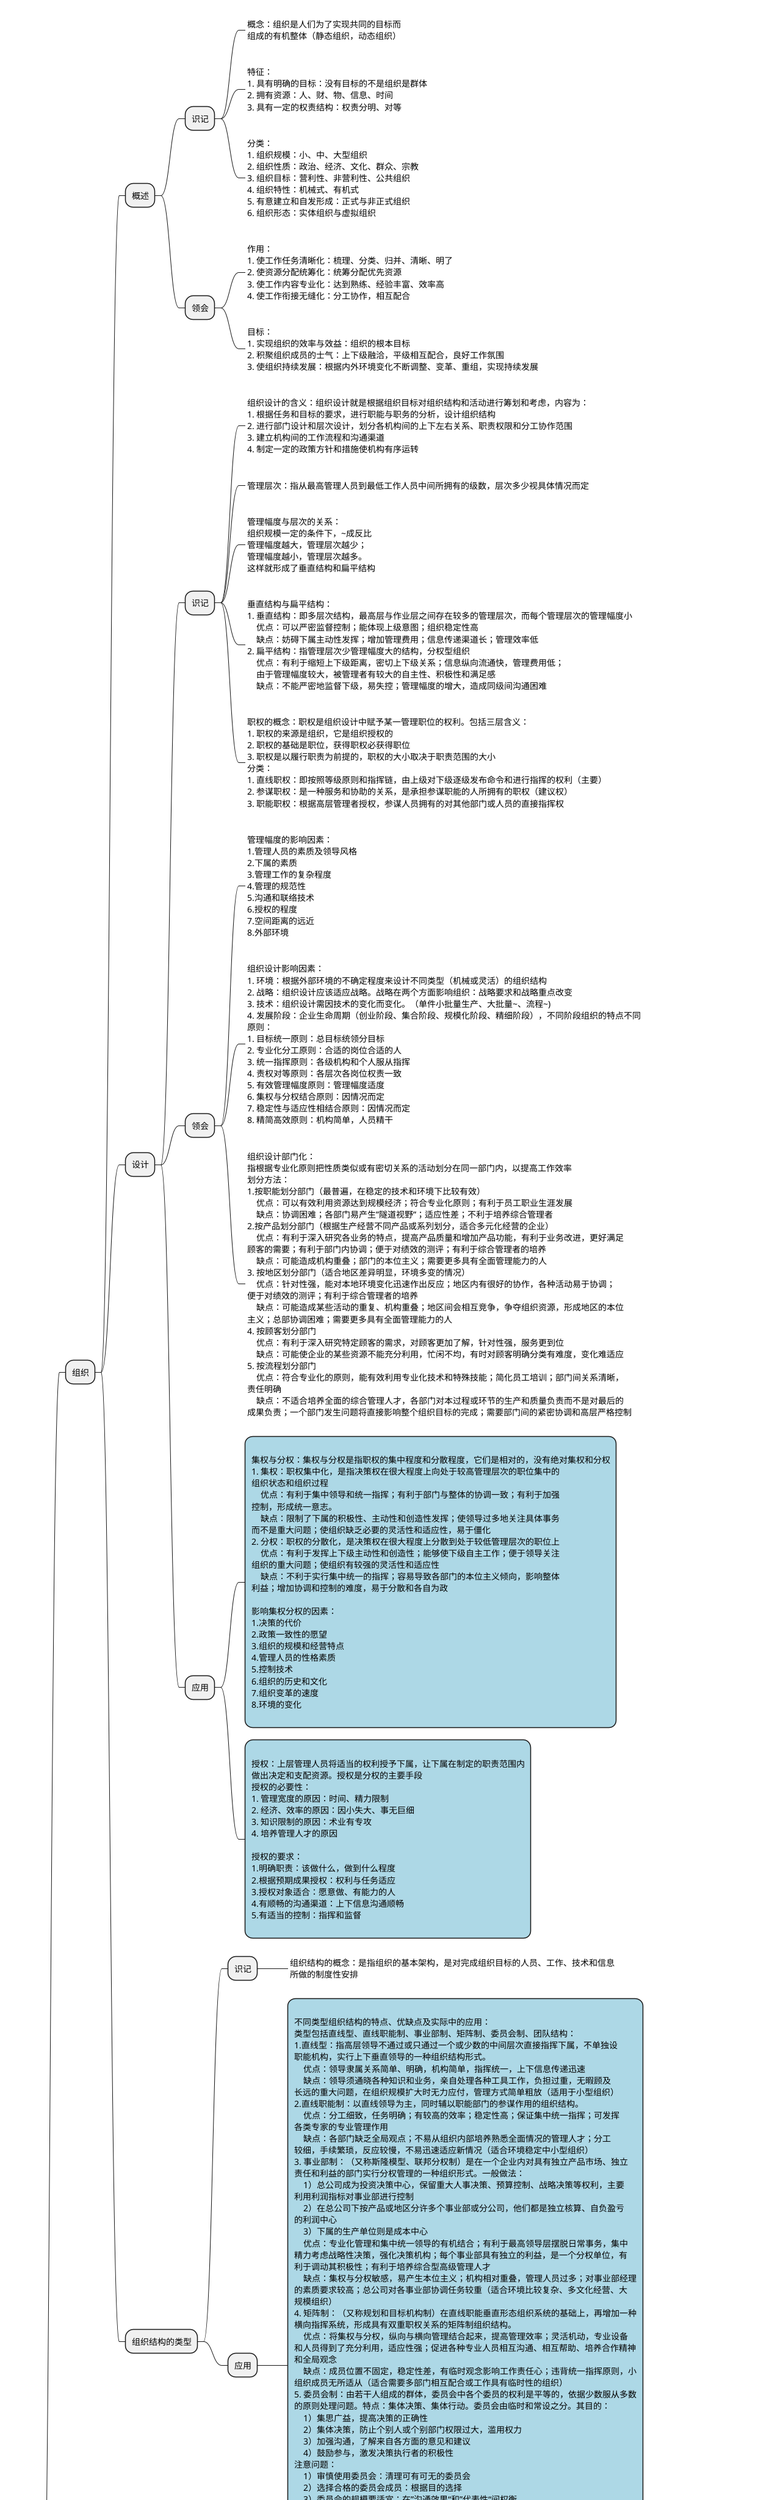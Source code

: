 @startmindmap

* 组织

** 组织

*** 概述
**** 识记
*****_:
概念：组织是人们为了实现共同的目标而
组成的有机整体（静态组织，动态组织）
;
*****_:
特征：
1. 具有明确的目标：没有目标的不是组织是群体
2. 拥有资源：人、财、物、信息、时间
3. 具有一定的权责结构：权责分明、对等
;
*****_:
分类：
1. 组织规模：小、中、大型组织
2. 组织性质：政治、经济、文化、群众、宗教
3. 组织目标：营利性、非营利性、公共组织
4. 组织特性：机械式、有机式
5. 有意建立和自发形成：正式与非正式组织
6. 组织形态：实体组织与虚拟组织
;
**** 领会
*****_:
作用：
1. 使工作任务清晰化：梳理、分类、归并、清晰、明了
2. 使资源分配统筹化：统筹分配优先资源
3. 使工作内容专业化：达到熟练、经验丰富、效率高
4. 使工作衔接无缝化：分工协作，相互配合
;
*****_:
目标：
1. 实现组织的效率与效益：组织的根本目标
2. 积聚组织成员的士气：上下级融洽，平级相互配合，良好工作氛围
3. 使组织持续发展：根据内外环境变化不断调整、变革、重组，实现持续发展
;

*** 设计
**** 识记
*****_:
组织设计的含义：组织设计就是根据组织目标对组织结构和活动进行筹划和考虑，内容为：
1. 根据任务和目标的要求，进行职能与职务的分析，设计组织结构
2. 进行部门设计和层次设计，划分各机构间的上下左右关系、职责权限和分工协作范围
3. 建立机构间的工作流程和沟通渠道
4. 制定一定的政策方针和措施使机构有序运转
;
*****_:
管理层次：指从最高管理人员到最低工作人员中间所拥有的级数，层次多少视具体情况而定
;
*****_:
管理幅度与层次的关系：
组织规模一定的条件下，~成反比 
管理幅度越大，管理层次越少；
管理幅度越小，管理层次越多。
这样就形成了垂直结构和扁平结构
;
*****_:
垂直结构与扁平结构：
1. 垂直结构：即多层次结构，最高层与作业层之间存在较多的管理层次，而每个管理层次的管理幅度小
    优点：可以严密监督控制；能体现上级意图；组织稳定性高
    缺点：妨碍下属主动性发挥；增加管理费用；信息传递渠道长；管理效率低
2. 扁平结构：指管理层次少管理幅度大的结构，分权型组织
    优点：有利于缩短上下级距离，密切上下级关系；信息纵向流通快，管理费用低；
    由于管理幅度较大，被管理者有较大的自主性、积极性和满足感
    缺点：不能严密地监督下级，易失控；管理幅度的增大，造成同级间沟通困难
;
*****_:
职权的概念：职权是组织设计中赋予某一管理职位的权利。包括三层含义：
1. 职权的来源是组织，它是组织授权的
2. 职权的基础是职位，获得职权必获得职位
3. 职权是以履行职责为前提的，职权的大小取决于职责范围的大小
分类：
1. 直线职权：即按照等级原则和指挥链，由上级对下级逐级发布命令和进行指挥的权利（主要）
2. 参谋职权：是一种服务和协助的关系，是承担参谋职能的人所拥有的职权（建议权）
3. 职能职权：根据高层管理者授权，参谋人员拥有的对其他部门或人员的直接指挥权
;
**** 领会
*****_:
管理幅度的影响因素：
1.管理人员的素质及领导风格
2.下属的素质
3.管理工作的复杂程度
4.管理的规范性
5.沟通和联络技术
6.授权的程度
7.空间距离的远近
8.外部环境
;
*****_:
组织设计影响因素：
1. 环境：根据外部环境的不确定程度来设计不同类型（机械或灵活）的组织结构
2. 战略：组织设计应该适应战略。战略在两个方面影响组织：战略要求和战略重点改变
3. 技术：组织设计需因技术的变化而变化。（单件小批量生产、大批量~、流程~)
4. 发展阶段：企业生命周期（创业阶段、集合阶段、规模化阶段、精细阶段），不同阶段组织的特点不同
原则：
1. 目标统一原则：总目标统领分目标
2. 专业化分工原则：合适的岗位合适的人
3. 统一指挥原则：各级机构和个人服从指挥
4. 责权对等原则：各层次各岗位权责一致
5. 有效管理幅度原则：管理幅度适度
6. 集权与分权结合原则：因情况而定
7. 稳定性与适应性相结合原则：因情况而定
8. 精简高效原则：机构简单，人员精干
;
*****_:
组织设计部门化：
指根据专业化原则把性质类似或有密切关系的活动划分在同一部门内，以提高工作效率
划分方法：
1.按职能划分部门（最普遍，在稳定的技术和环境下比较有效）
    优点：可以有效利用资源达到规模经济；符合专业化原则；有利于员工职业生涯发展
    缺点：协调困难；各部门易产生”隧道视野”；适应性差；不利于培养综合管理者
2.按产品划分部门（根据生产经营不同产品或系列划分，适合多元化经营的企业）
    优点：有利于深入研究各业务的特点，提高产品质量和增加产品功能，有利于业务改进，更好满足
顾客的需要；有利于部门内协调；便于对绩效的测评；有利于综合管理者的培养
    缺点：可能造成机构重叠；部门的本位主义；需要更多具有全面管理能力的人
3. 按地区划分部门（适合地区差异明显，环境多变的情况）
    优点：针对性强，能对本地环境变化迅速作出反应；地区内有很好的协作，各种活动易于协调；
便于对绩效的测评；有利于综合管理者的培养
    缺点：可能造成某些活动的重复、机构重叠；地区间会相互竞争，争夺组织资源，形成地区的本位
主义；总部协调困难；需要更多具有全面管理能力的人
4. 按顾客划分部门
    优点：有利于深入研究特定顾客的需求，对顾客更加了解，针对性强，服务更到位
    缺点：可能使企业的某些资源不能充分利用，忙闲不均，有时对顾客明确分类有难度，变化难适应
5. 按流程划分部门
    优点：符合专业化的原则，能有效利用专业化技术和特殊技能；简化员工培训；部门间关系清晰，
责任明确
    缺点：不适合培养全面的综合管理人才，各部门对本过程或环节的生产和质量负责而不是对最后的
成果负责；一个部门发生问题将直接影响整个组织目标的完成；需要部门间的紧密协调和高层严格控制
;
**** 应用
*****[#lightblue]:
集权与分权：集权与分权是指职权的集中程度和分散程度，它们是相对的，没有绝对集权和分权
1. 集权：职权集中化，是指决策权在很大程度上向处于较高管理层次的职位集中的
组织状态和组织过程
    优点：有利于集中领导和统一指挥；有利于部门与整体的协调一致；有利于加强
控制，形成统一意志。
    缺点：限制了下属的积极性、主动性和创造性发挥；使领导过多地关注具体事务
而不是重大问题；使组织缺乏必要的灵活性和适应性，易于僵化
2. 分权：职权的分散化，是决策权在很大程度上分散到处于较低管理层次的职位上
    优点：有利于发挥上下级主动性和创造性；能够使下级自主工作；便于领导关注
组织的重大问题；使组织有较强的灵活性和适应性
    缺点：不利于实行集中统一的指挥；容易导致各部门的本位主义倾向，影响整体
利益；增加协调和控制的难度，易于分散和各自为政

影响集权分权的因素：
1.决策的代价
2.政策一致性的愿望
3.组织的规模和经营特点
4.管理人员的性格素质
5.控制技术
6.组织的历史和文化
7.组织变革的速度
8.环境的变化
;
*****[#lightblue]:
授权：上层管理人员将适当的权利授予下属，让下属在制定的职责范围内
做出决定和支配资源。授权是分权的主要手段
授权的必要性：
1. 管理宽度的原因：时间、精力限制
2. 经济、效率的原因：因小失大、事无巨细
3. 知识限制的原因：术业有专攻
4. 培养管理人才的原因

授权的要求：
1.明确职责：该做什么，做到什么程度
2.根据预期成果授权：权利与任务适应
3.授权对象适合：愿意做、有能力的人
4.有顺畅的沟通渠道：上下信息沟通顺畅
5.有适当的控制：指挥和监督
;

*** 组织结构的类型
**** 识记
*****_:
组织结构的概念：是指组织的基本架构，是对完成组织目标的人员、工作、技术和信息
所做的制度性安排
;
**** 应用
*****[#lightblue]:
不同类型组织结构的特点、优缺点及实际中的应用：
类型包括直线型、直线职能制、事业部制、矩阵制、委员会制、团队结构：
1.直线型：指高层领导不通过或只通过一个或少数的中间层次直接指挥下属，不单独设
职能机构，实行上下垂直领导的一种组织结构形式。
    优点：领导隶属关系简单、明确，机构简单，指挥统一，上下信息传递迅速
    缺点：领导须通晓各种知识和业务，亲自处理各种工具工作，负担过重，无暇顾及
长远的重大问题，在组织规模扩大时无力应付，管理方式简单粗放（适用于小型组织）
2.直线职能制：以直线领导为主，同时辅以职能部门的参谋作用的组织结构。
    优点：分工细致，任务明确；有较高的效率；稳定性高；保证集中统一指挥；可发挥
各类专家的专业管理作用
    缺点：各部门缺乏全局观点；不易从组织内部培养熟悉全面情况的管理人才；分工
较细，手续繁琐，反应较慢，不易迅速适应新情况（适合环境稳定中小型组织）
3. 事业部制：（又称斯隆模型、联邦分权制）是在一个企业内对具有独立产品市场、独立
责任和利益的部门实行分权管理的一种组织形式。一般做法：
    1）总公司成为投资决策中心，保留重大人事决策、预算控制、战略决策等权利，主要
利用利润指标对事业部进行控制
    2）在总公司下按产品或地区分许多个事业部或分公司，他们都是独立核算、自负盈亏
的利润中心
    3）下属的生产单位则是成本中心
    优点：专业化管理和集中统一领导的有机结合；有利于最高领导层摆脱日常事务，集中
精力考虑战略性决策，强化决策机构；每个事业部具有独立的利益，是一个分权单位，有
利于调动其积极性；有利于培养综合型高级管理人才
    缺点：集权与分权敏感，易产生本位主义；机构相对重叠，管理人员过多；对事业部经理
的素质要求较高；总公司对各事业部协调任务较重（适合环境比较复杂、多文化经营、大
规模组织）
4. 矩阵制：（又称规划和目标机构制）在直线职能垂直形态组织系统的基础上，再增加一种
横向指挥系统，形成具有双重职权关系的矩阵制组织结构。
    优点：将集权与分权，纵向与横向管理结合起来，提高管理效率；灵活机动，专业设备
和人员得到了充分利用，适应性强；促进各种专业人员相互沟通、相互帮助、培养合作精神
和全局观念
    缺点：成员位置不固定，稳定性差，有临时观念影响工作责任心；违背统一指挥原则，小
组织成员无所适从（适合需要多部门相互配合或工作具有临时性的组织）
5. 委员会制：由若干人组成的群体，委员会中各个委员的权利是平等的，依据少数服从多数
的原则处理问题。特点：集体决策、集体行动。委员会由临时和常设之分。其目的：
    1）集思广益，提高决策的正确性
    2）集体决策，防止个别人或个别部门权限过大，滥用权力
    3）加强沟通，了解来自各方面的意见和建议
    4）鼓励参与，激发决策执行者的积极性
注意问题：
    1）审慎使用委员会：清理可有可无的委员会
    2）选择合格的委员会成员：根据目的选择
    3）委员会的规模要适宜：在”沟通效果“和”代表性“间权衡
    4）发挥委员会主席的作用：领导才能决定工作成效
    5）提高委员会的运营效率：考核机制
    优点：可以发挥集体的智慧，提供更多、更完整的信息，避免个别人的判断失误；少数
服从多数，防止个人滥用权力；成员地位平等，有利于沟通和协调；有更多参与的机会，可
激发组织成员的积极性
    缺点：耗费时间，做出决定往往需要较长时间，有时议而不决；受某人或少数人主导；
从众现象或折中调和；责任模糊，集体负责时导致大家都不负责
6. 团队结构：团队是指完成相互依存的任务，实现共同使命的一群人。团队结构指整个组织
由组织执行组织各项任务的团队组成的组织结构。其特点：
    1）具有共同目标，与组织目标密切相关
    2）具有自主决策权，要承担活动的全部责任
    3）团队中每个成员都是多面手，团队中有分工，但更强调合作，是相互作用的群体
    4）团队结构对顾客的响应速度更快，服务质量和服务效率更高
    优点：每个成员都有明确的团队工作并为之负责；具有较大的适应性，能接受新思想和
新工作方法，迅速分享信息，协调工作；团队能够给顾客提供更卓越的服务
    缺点：小组的领导人如果不提出明确要求，团队就缺乏明确性；稳定性差，团队必须持续
不断地注意管理；团队成员虽然了解共同任务，但不一定对自己的具体任务非常了解，甚至
可能对别人的工作过于感兴趣，而忽略了自己的工作
;

** 人员配备

*** 概述
**** 识记
*****_:
概念：人员配备是组织工作的逻辑延续，是指为了实现组织目标对人员进行恰当而
有效的招聘、甄选、培训、绩效考核等，从而确定合适的人员去充实组织机构
中所规定的各项职务，保证组织活动的正常进行
;
*****_:
特点：1.人员配备以组织的目标和战略为指导，与组织的长期
发展规划相适应。要有前瞻性和预见性，服务组织目标
2. 人员配备是以人为中心的管理。”关心人、尊重人、
理解人、依靠人“，发挥人的积极性、主动性和创造性
3. 人员配备是管理最复杂的环节。选人、育人、用人、
留人、评人等。
;
**** 领会
*****_:
人员配备过程：
1.人力资源计划（步骤包括评估现有人力资源，评估未来所需要的
人力资源，制定一套相应的方案，以确保未来人力资源供需匹配）
2.工作分析与职位设计（编制成岗位说明书，具体明确工作职责与
权限、工作目标、工作特点、任职人员资格等，并能为工作评价、
人员招聘、绩效考核、培训与开发、薪酬管理等提供依据）
3.招聘与甄选
4.培训与发展
5.绩效考核：奖惩的依据
6.奖惩、调职、离职
;
*****_:
原则：
1.因事择人：是指根据岗位的要求来选拔具备相应知识与能力
的人员
2.因才适用：根据人的不同特点来安排工作，使人的潜能得到
最充分的发挥，忌”大材小用“或”小材大用“
3.动态平衡：要以发展的眼光看待人与事的配合关系，不断
调整，实现人与工作的平衡。组织变化-》人员调整
人能力提高-》不同岗位
;

*** 人员配备管理
**** 识记
*****_:
管理人员招聘的标准：
1.与组织文化相适应：个人与组织价值观契合
2.德才兼备：正品、次品、废品、毒品
3.决策能力：组织权利下移
4.沟通与合作的技能：沟通是合作的基本要求
5.创新精神：特别是高层管理人员
;
*****_:
外部招聘及优缺点：
优点：
1. 来源广泛，选择余地大，易于招到一流人才
2. 来自外部的候选人能够为组织带来新思想、新观念、新方法
3. 可以平息或缓和内部竞争者之间的矛盾
4. 人才现成，可节省培训费用
缺点：
1. 进入角色慢、缺乏人事基础
2. 对求职者无法深入了解
3. 影响内部员工的工作积极性
4. 外聘人员缺乏对企业的忠诚
;
*****_:
内部提升的优缺点：
优点：
1. 了解全面、准确性高
2. 可鼓舞士气、激励员工、增强员工对组织的忠诚
3. 有利于迅速开展工作
4. 使组织培训投资得到回报
5. 招聘费用低
缺点：
1. 来源局限、水平有限
2. 近亲繁殖
3. 内部竞争、引起同时不满
;
*****_:
甄选的概念：是指综合利用心理学、管理学等学科的理论、方法和技术，对应聘者
的任职资格、工作胜任程度等进行测量和评价到录用的过程
;
*****_:
培训的目标：
1. 掌握新的知识和技能
2. 发展各方面的能力
3. 形成统一的价值观
4. 增强员工之间的信息交流
;
*****_:
培训的方式：「岗前培训」、「在职培训」、「脱产培训」
1. 岗前培训：使员工学习和掌握基本的工作方法和程序，
帮助员工建立工作中的合作关系，使员工尽快调整自我，
尽早适应工作环境
2. 在职培训：与工作直接相联系，受训者置身于实际
工作之中，边学习、边工作、边提高，简单易行，节省
费用。工作轮换和实习是两种常见的在职培训。设置
助理职务和临时职务代理
3. 脱产培训：离职培训、脱岗培训，比较系统、正规、
有深度，培训效果好，尤其适用于管理领域和专业领域
的培训。缺点：会在短期内影响工作、培训成本也较高。
脱产培训的方法：课堂讲授法、视听教学法和模拟演练
法。
;
*****_:
绩效考核的概念：指组织定期测量、评估和检验个人或群体小组织的工作
及业绩的一种正式制度
;
**** 领会
*****_:
招聘的程序：
1.招聘计划阶段：将岗位空缺相关候选人数量和类型具体化
2.寻求候选人：自荐、引荐、毕业生、招聘广告、职介所、猎头公司
3.候选人甄选：”工作说明书“是甄选的依据
4.选定录用
5.检查评估：对招聘活动检查评估，不断修正、改进
;
*****_:
甄选的方法：
1. 申请表分析
2. 资格审查
3. 测试、面试及情景模拟
;
*****_:
甄选的程序：
1. 初选
2. 笔试
3. 面试：结构化面试、非结构化面试、混合式面试
;
*****_:
绩效考核的意义：
1.为决策提供了重要的参考依据
2.为组织发展提供了重要的支持
3.为确定员工的工作报酬提供依据
4.为人事调整提供了依据
5.为培训提供了依据
;
*****_:
绩效考核程序：
1.确定绩效考核目标并确定考评内容
2.确定考评责任者
3.评价业绩
4.考评结果的反馈和备案
;
*****_:
绩效考核方法：
1.个人自我评价法
2.小组评议法
3.工作标准法
4.业绩表评估法
5.排列评估法
现代绩效考核多采用目标管理法。
常用的多人评估系统：360度反馈。
;

** 组织变革
*** 概述
**** 识记
*****_:
概念：指组织根据内外环境的变化而进行的调整、改革和
适应的过程。目的是提高组织的效能
;
*****_:
组织变革的方式：
1.渐进式变革：逐渐的修正和改正，改革阻力小
2.激进式变革：快速抛弃传统习惯做法，彻底改变局面，
改革幅度大，阻力大
;
*****_:
组织变革内容：
1.人员变革：工作态度、期望、认知和行为，重点是组织
成员间在权利与利益等资源的重新分配
2.结构变革：组织设计、权利分配、分工与协调等
3.技术变革：设备、工具、技术、工艺和方法等
4.组织文化变革：核心是确立新的价值观取代旧的价值观、
往往难度最大时间最长
;
**** 领会
*****_:
组织变革动因：
1.外部动因
1） 宏观社会经济环境的变化
2） 科技进步的影响
3） 环境资源的影响
4） 竞争观念的改变
5） 全球化
2.内部动因：
1） 战略的调整
2） 设备引进与技术的变化
3） 员工受教育程度的提高
4） 组织规模和范围扩大，原来的
组织结构变得不适应
;
*****_:
组织变革目的：
1.使组织更具环境适应性
2.使管理者更具环境适应性
3.使员工更具环境适应性
;
*** 组织变革的过程和阻力
**** 领会
*****_:
组织变革的过程：
库尔特*勒温（Kurt*Lewin）的三阶段模式:
1.解冻：对现有状态否定，打破旧习惯，与传统决裂，丢掉对过去的
留恋，营造必须变革的气氛。主要任务：发现变革动力、营造危机感
和变革气氛、描绘变革蓝图、明确目标方向、形成变革方案
2.变革：养成新习惯，进入新状态，实施具体的变革行动。这是实质性
阶段。通常分为试验和推广两阶段。主要任务：按拟定方案开展变革
行动，使组织从现有模式向目标模式转变
3.再冻结：巩固新习惯，强化变革的成果。目的：避免退化、反弹
;
*****_:
组织变革的阻力：是指反对、阻挠、对抗变革的制约力。阻力可能来源于个人或群体，也可能来自组织内部或外部环境
对于不确定型的恐惧、可能失去利益和权利的恐惧、保守的组织文化、缺乏竞争的市场环境都影响变革
;
*****_:
应对阻力克服方法：
1.开诚布公地与员工沟通
2.让员工参与到变革当中
3.利用成功的变革模式
4.减少不确定型（减少谣言）
5.谈判（满足一些人的利益、必要的妥协）
;
*** 当代组织变革新措施
**** 领会
*****_:
「组织扁平化」、「柔性化」、「团队化」，「大企业内部“小企业化经营”」的变化：
;
*****_:
扁平化：减少行政管理层次，裁减冗余人员
成因：
1. 分权理念
2. 快速适应市场变化
3. 信息技术的发展应用
;
*****_:
柔性化： 组织结构可调整，对环境变化、战略调整的适应能力。
目标是减少组织变革的冲击和震荡
;
*****_:
协作团队化：技能互补、责任共担、统一组织、相互协作
;
*****_:
大企业内部的“小企业化经营”：有意识地学习和借鉴小企业的
经营方式，化整为零，组件小型、自主和创新的经营单元。把
小企业灵活的经营优势引入到大企业的经营机制中
;

@endmindmap
